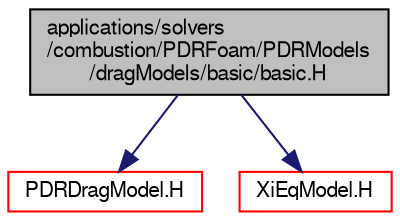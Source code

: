 digraph "applications/solvers/combustion/PDRFoam/PDRModels/dragModels/basic/basic.H"
{
  bgcolor="transparent";
  edge [fontname="FreeSans",fontsize="10",labelfontname="FreeSans",labelfontsize="10"];
  node [fontname="FreeSans",fontsize="10",shape=record];
  Node0 [label="applications/solvers\l/combustion/PDRFoam/PDRModels\l/dragModels/basic/basic.H",height=0.2,width=0.4,color="black", fillcolor="grey75", style="filled", fontcolor="black"];
  Node0 -> Node1 [color="midnightblue",fontsize="10",style="solid",fontname="FreeSans"];
  Node1 [label="PDRDragModel.H",height=0.2,width=0.4,color="red",URL="$a19799.html"];
  Node0 -> Node315 [color="midnightblue",fontsize="10",style="solid",fontname="FreeSans"];
  Node315 [label="XiEqModel.H",height=0.2,width=0.4,color="red",URL="$a19874.html"];
}
